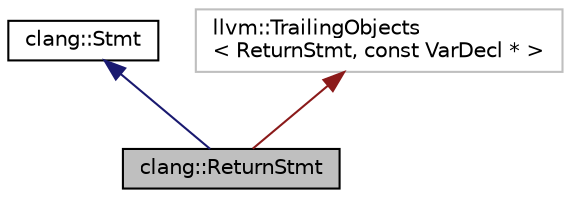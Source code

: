 digraph "clang::ReturnStmt"
{
 // LATEX_PDF_SIZE
  bgcolor="transparent";
  edge [fontname="Helvetica",fontsize="10",labelfontname="Helvetica",labelfontsize="10"];
  node [fontname="Helvetica",fontsize="10",shape=record];
  Node1 [label="clang::ReturnStmt",height=0.2,width=0.4,color="black", fillcolor="grey75", style="filled", fontcolor="black",tooltip="ReturnStmt - This represents a return, optionally of an expression: return; return 4;."];
  Node2 -> Node1 [dir="back",color="midnightblue",fontsize="10",style="solid",fontname="Helvetica"];
  Node2 [label="clang::Stmt",height=0.2,width=0.4,color="black",URL="$classclang_1_1Stmt.html",tooltip="Stmt - This represents one statement."];
  Node3 -> Node1 [dir="back",color="firebrick4",fontsize="10",style="solid",fontname="Helvetica"];
  Node3 [label="llvm::TrailingObjects\l\< ReturnStmt, const VarDecl * \>",height=0.2,width=0.4,color="grey75",tooltip=" "];
}
